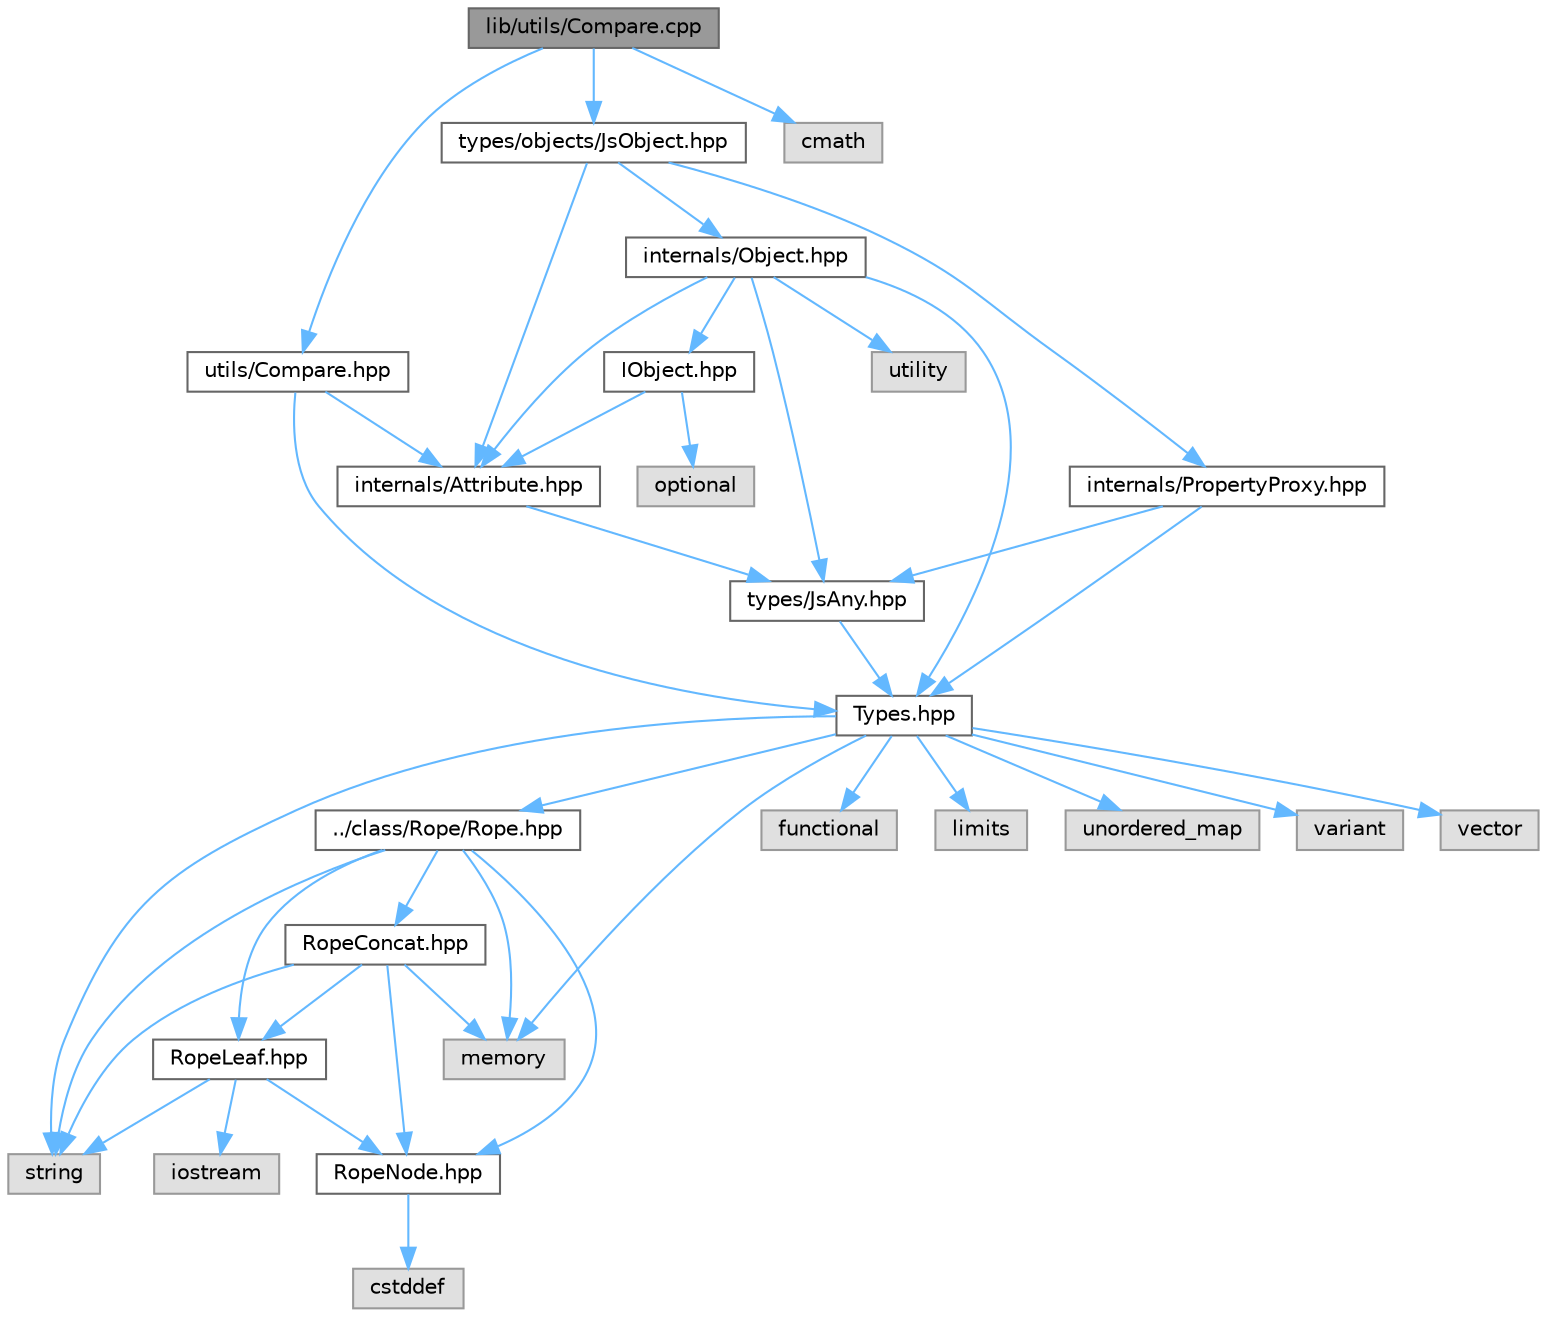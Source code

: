 digraph "lib/utils/Compare.cpp"
{
 // LATEX_PDF_SIZE
  bgcolor="transparent";
  edge [fontname=Helvetica,fontsize=10,labelfontname=Helvetica,labelfontsize=10];
  node [fontname=Helvetica,fontsize=10,shape=box,height=0.2,width=0.4];
  Node1 [id="Node000001",label="lib/utils/Compare.cpp",height=0.2,width=0.4,color="gray40", fillcolor="grey60", style="filled", fontcolor="black",tooltip=" "];
  Node1 -> Node2 [id="edge1_Node000001_Node000002",color="steelblue1",style="solid",tooltip=" "];
  Node2 [id="Node000002",label="utils/Compare.hpp",height=0.2,width=0.4,color="grey40", fillcolor="white", style="filled",URL="$Compare_8hpp.html",tooltip=" "];
  Node2 -> Node3 [id="edge2_Node000002_Node000003",color="steelblue1",style="solid",tooltip=" "];
  Node3 [id="Node000003",label="internals/Attribute.hpp",height=0.2,width=0.4,color="grey40", fillcolor="white", style="filled",URL="$Attribute_8hpp.html",tooltip=" "];
  Node3 -> Node4 [id="edge3_Node000003_Node000004",color="steelblue1",style="solid",tooltip=" "];
  Node4 [id="Node000004",label="types/JsAny.hpp",height=0.2,width=0.4,color="grey40", fillcolor="white", style="filled",URL="$JsAny_8hpp.html",tooltip=" "];
  Node4 -> Node5 [id="edge4_Node000004_Node000005",color="steelblue1",style="solid",tooltip=" "];
  Node5 [id="Node000005",label="Types.hpp",height=0.2,width=0.4,color="grey40", fillcolor="white", style="filled",URL="$Types_8hpp.html",tooltip=" "];
  Node5 -> Node6 [id="edge5_Node000005_Node000006",color="steelblue1",style="solid",tooltip=" "];
  Node6 [id="Node000006",label="../class/Rope/Rope.hpp",height=0.2,width=0.4,color="grey40", fillcolor="white", style="filled",URL="$Rope_8hpp.html",tooltip=" "];
  Node6 -> Node7 [id="edge6_Node000006_Node000007",color="steelblue1",style="solid",tooltip=" "];
  Node7 [id="Node000007",label="RopeConcat.hpp",height=0.2,width=0.4,color="grey40", fillcolor="white", style="filled",URL="$RopeConcat_8hpp.html",tooltip=" "];
  Node7 -> Node8 [id="edge7_Node000007_Node000008",color="steelblue1",style="solid",tooltip=" "];
  Node8 [id="Node000008",label="RopeLeaf.hpp",height=0.2,width=0.4,color="grey40", fillcolor="white", style="filled",URL="$RopeLeaf_8hpp.html",tooltip=" "];
  Node8 -> Node9 [id="edge8_Node000008_Node000009",color="steelblue1",style="solid",tooltip=" "];
  Node9 [id="Node000009",label="RopeNode.hpp",height=0.2,width=0.4,color="grey40", fillcolor="white", style="filled",URL="$RopeNode_8hpp.html",tooltip=" "];
  Node9 -> Node10 [id="edge9_Node000009_Node000010",color="steelblue1",style="solid",tooltip=" "];
  Node10 [id="Node000010",label="cstddef",height=0.2,width=0.4,color="grey60", fillcolor="#E0E0E0", style="filled",tooltip=" "];
  Node8 -> Node11 [id="edge10_Node000008_Node000011",color="steelblue1",style="solid",tooltip=" "];
  Node11 [id="Node000011",label="iostream",height=0.2,width=0.4,color="grey60", fillcolor="#E0E0E0", style="filled",tooltip=" "];
  Node8 -> Node12 [id="edge11_Node000008_Node000012",color="steelblue1",style="solid",tooltip=" "];
  Node12 [id="Node000012",label="string",height=0.2,width=0.4,color="grey60", fillcolor="#E0E0E0", style="filled",tooltip=" "];
  Node7 -> Node9 [id="edge12_Node000007_Node000009",color="steelblue1",style="solid",tooltip=" "];
  Node7 -> Node13 [id="edge13_Node000007_Node000013",color="steelblue1",style="solid",tooltip=" "];
  Node13 [id="Node000013",label="memory",height=0.2,width=0.4,color="grey60", fillcolor="#E0E0E0", style="filled",tooltip=" "];
  Node7 -> Node12 [id="edge14_Node000007_Node000012",color="steelblue1",style="solid",tooltip=" "];
  Node6 -> Node8 [id="edge15_Node000006_Node000008",color="steelblue1",style="solid",tooltip=" "];
  Node6 -> Node9 [id="edge16_Node000006_Node000009",color="steelblue1",style="solid",tooltip=" "];
  Node6 -> Node13 [id="edge17_Node000006_Node000013",color="steelblue1",style="solid",tooltip=" "];
  Node6 -> Node12 [id="edge18_Node000006_Node000012",color="steelblue1",style="solid",tooltip=" "];
  Node5 -> Node14 [id="edge19_Node000005_Node000014",color="steelblue1",style="solid",tooltip=" "];
  Node14 [id="Node000014",label="functional",height=0.2,width=0.4,color="grey60", fillcolor="#E0E0E0", style="filled",tooltip=" "];
  Node5 -> Node15 [id="edge20_Node000005_Node000015",color="steelblue1",style="solid",tooltip=" "];
  Node15 [id="Node000015",label="limits",height=0.2,width=0.4,color="grey60", fillcolor="#E0E0E0", style="filled",tooltip=" "];
  Node5 -> Node13 [id="edge21_Node000005_Node000013",color="steelblue1",style="solid",tooltip=" "];
  Node5 -> Node12 [id="edge22_Node000005_Node000012",color="steelblue1",style="solid",tooltip=" "];
  Node5 -> Node16 [id="edge23_Node000005_Node000016",color="steelblue1",style="solid",tooltip=" "];
  Node16 [id="Node000016",label="unordered_map",height=0.2,width=0.4,color="grey60", fillcolor="#E0E0E0", style="filled",tooltip=" "];
  Node5 -> Node17 [id="edge24_Node000005_Node000017",color="steelblue1",style="solid",tooltip=" "];
  Node17 [id="Node000017",label="variant",height=0.2,width=0.4,color="grey60", fillcolor="#E0E0E0", style="filled",tooltip=" "];
  Node5 -> Node18 [id="edge25_Node000005_Node000018",color="steelblue1",style="solid",tooltip=" "];
  Node18 [id="Node000018",label="vector",height=0.2,width=0.4,color="grey60", fillcolor="#E0E0E0", style="filled",tooltip=" "];
  Node2 -> Node5 [id="edge26_Node000002_Node000005",color="steelblue1",style="solid",tooltip=" "];
  Node1 -> Node19 [id="edge27_Node000001_Node000019",color="steelblue1",style="solid",tooltip=" "];
  Node19 [id="Node000019",label="types/objects/JsObject.hpp",height=0.2,width=0.4,color="grey40", fillcolor="white", style="filled",URL="$JsObject_8hpp.html",tooltip=" "];
  Node19 -> Node3 [id="edge28_Node000019_Node000003",color="steelblue1",style="solid",tooltip=" "];
  Node19 -> Node20 [id="edge29_Node000019_Node000020",color="steelblue1",style="solid",tooltip=" "];
  Node20 [id="Node000020",label="internals/Object.hpp",height=0.2,width=0.4,color="grey40", fillcolor="white", style="filled",URL="$Object_8hpp.html",tooltip=" "];
  Node20 -> Node3 [id="edge30_Node000020_Node000003",color="steelblue1",style="solid",tooltip=" "];
  Node20 -> Node21 [id="edge31_Node000020_Node000021",color="steelblue1",style="solid",tooltip=" "];
  Node21 [id="Node000021",label="IObject.hpp",height=0.2,width=0.4,color="grey40", fillcolor="white", style="filled",URL="$IObject_8hpp.html",tooltip=" "];
  Node21 -> Node3 [id="edge32_Node000021_Node000003",color="steelblue1",style="solid",tooltip=" "];
  Node21 -> Node22 [id="edge33_Node000021_Node000022",color="steelblue1",style="solid",tooltip=" "];
  Node22 [id="Node000022",label="optional",height=0.2,width=0.4,color="grey60", fillcolor="#E0E0E0", style="filled",tooltip=" "];
  Node20 -> Node4 [id="edge34_Node000020_Node000004",color="steelblue1",style="solid",tooltip=" "];
  Node20 -> Node5 [id="edge35_Node000020_Node000005",color="steelblue1",style="solid",tooltip=" "];
  Node20 -> Node23 [id="edge36_Node000020_Node000023",color="steelblue1",style="solid",tooltip=" "];
  Node23 [id="Node000023",label="utility",height=0.2,width=0.4,color="grey60", fillcolor="#E0E0E0", style="filled",tooltip=" "];
  Node19 -> Node24 [id="edge37_Node000019_Node000024",color="steelblue1",style="solid",tooltip=" "];
  Node24 [id="Node000024",label="internals/PropertyProxy.hpp",height=0.2,width=0.4,color="grey40", fillcolor="white", style="filled",URL="$PropertyProxy_8hpp.html",tooltip=" "];
  Node24 -> Node4 [id="edge38_Node000024_Node000004",color="steelblue1",style="solid",tooltip=" "];
  Node24 -> Node5 [id="edge39_Node000024_Node000005",color="steelblue1",style="solid",tooltip=" "];
  Node1 -> Node25 [id="edge40_Node000001_Node000025",color="steelblue1",style="solid",tooltip=" "];
  Node25 [id="Node000025",label="cmath",height=0.2,width=0.4,color="grey60", fillcolor="#E0E0E0", style="filled",tooltip=" "];
}
